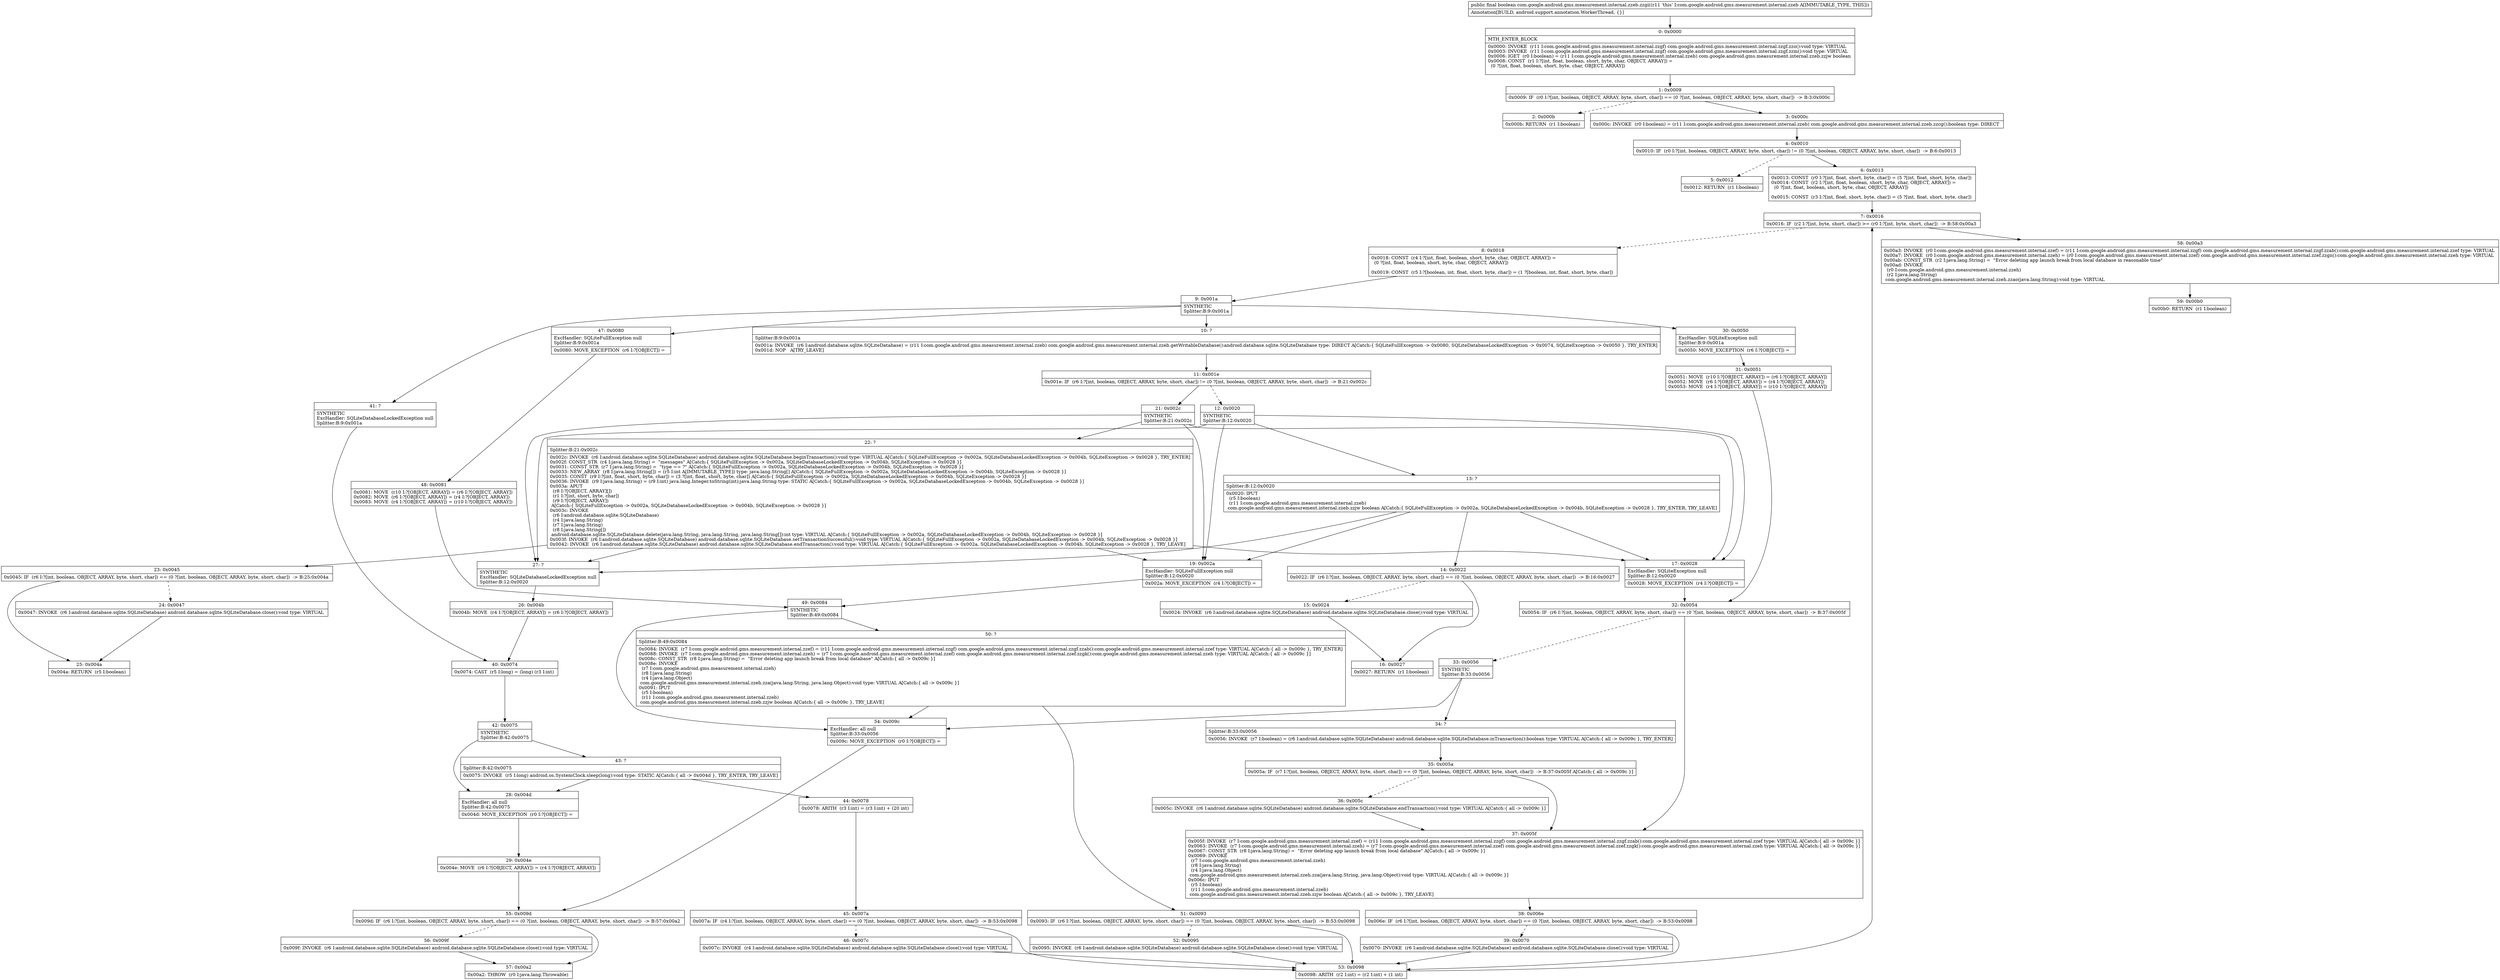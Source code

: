 digraph "CFG forcom.google.android.gms.measurement.internal.zzeb.zzgi()Z" {
Node_0 [shape=record,label="{0\:\ 0x0000|MTH_ENTER_BLOCK\l|0x0000: INVOKE  (r11 I:com.google.android.gms.measurement.internal.zzgf) com.google.android.gms.measurement.internal.zzgf.zzo():void type: VIRTUAL \l0x0003: INVOKE  (r11 I:com.google.android.gms.measurement.internal.zzgf) com.google.android.gms.measurement.internal.zzgf.zzm():void type: VIRTUAL \l0x0006: IGET  (r0 I:boolean) = (r11 I:com.google.android.gms.measurement.internal.zzeb) com.google.android.gms.measurement.internal.zzeb.zzjw boolean \l0x0008: CONST  (r1 I:?[int, float, boolean, short, byte, char, OBJECT, ARRAY]) = \l  (0 ?[int, float, boolean, short, byte, char, OBJECT, ARRAY])\l \l}"];
Node_1 [shape=record,label="{1\:\ 0x0009|0x0009: IF  (r0 I:?[int, boolean, OBJECT, ARRAY, byte, short, char]) == (0 ?[int, boolean, OBJECT, ARRAY, byte, short, char])  \-\> B:3:0x000c \l}"];
Node_2 [shape=record,label="{2\:\ 0x000b|0x000b: RETURN  (r1 I:boolean) \l}"];
Node_3 [shape=record,label="{3\:\ 0x000c|0x000c: INVOKE  (r0 I:boolean) = (r11 I:com.google.android.gms.measurement.internal.zzeb) com.google.android.gms.measurement.internal.zzeb.zzcg():boolean type: DIRECT \l}"];
Node_4 [shape=record,label="{4\:\ 0x0010|0x0010: IF  (r0 I:?[int, boolean, OBJECT, ARRAY, byte, short, char]) != (0 ?[int, boolean, OBJECT, ARRAY, byte, short, char])  \-\> B:6:0x0013 \l}"];
Node_5 [shape=record,label="{5\:\ 0x0012|0x0012: RETURN  (r1 I:boolean) \l}"];
Node_6 [shape=record,label="{6\:\ 0x0013|0x0013: CONST  (r0 I:?[int, float, short, byte, char]) = (5 ?[int, float, short, byte, char]) \l0x0014: CONST  (r2 I:?[int, float, boolean, short, byte, char, OBJECT, ARRAY]) = \l  (0 ?[int, float, boolean, short, byte, char, OBJECT, ARRAY])\l \l0x0015: CONST  (r3 I:?[int, float, short, byte, char]) = (5 ?[int, float, short, byte, char]) \l}"];
Node_7 [shape=record,label="{7\:\ 0x0016|0x0016: IF  (r2 I:?[int, byte, short, char]) \>= (r0 I:?[int, byte, short, char])  \-\> B:58:0x00a3 \l}"];
Node_8 [shape=record,label="{8\:\ 0x0018|0x0018: CONST  (r4 I:?[int, float, boolean, short, byte, char, OBJECT, ARRAY]) = \l  (0 ?[int, float, boolean, short, byte, char, OBJECT, ARRAY])\l \l0x0019: CONST  (r5 I:?[boolean, int, float, short, byte, char]) = (1 ?[boolean, int, float, short, byte, char]) \l}"];
Node_9 [shape=record,label="{9\:\ 0x001a|SYNTHETIC\lSplitter:B:9:0x001a\l}"];
Node_10 [shape=record,label="{10\:\ ?|Splitter:B:9:0x001a\l|0x001a: INVOKE  (r6 I:android.database.sqlite.SQLiteDatabase) = (r11 I:com.google.android.gms.measurement.internal.zzeb) com.google.android.gms.measurement.internal.zzeb.getWritableDatabase():android.database.sqlite.SQLiteDatabase type: DIRECT A[Catch:\{ SQLiteFullException \-\> 0x0080, SQLiteDatabaseLockedException \-\> 0x0074, SQLiteException \-\> 0x0050 \}, TRY_ENTER]\l0x001d: NOP   A[TRY_LEAVE]\l}"];
Node_11 [shape=record,label="{11\:\ 0x001e|0x001e: IF  (r6 I:?[int, boolean, OBJECT, ARRAY, byte, short, char]) != (0 ?[int, boolean, OBJECT, ARRAY, byte, short, char])  \-\> B:21:0x002c \l}"];
Node_12 [shape=record,label="{12\:\ 0x0020|SYNTHETIC\lSplitter:B:12:0x0020\l}"];
Node_13 [shape=record,label="{13\:\ ?|Splitter:B:12:0x0020\l|0x0020: IPUT  \l  (r5 I:boolean)\l  (r11 I:com.google.android.gms.measurement.internal.zzeb)\l com.google.android.gms.measurement.internal.zzeb.zzjw boolean A[Catch:\{ SQLiteFullException \-\> 0x002a, SQLiteDatabaseLockedException \-\> 0x004b, SQLiteException \-\> 0x0028 \}, TRY_ENTER, TRY_LEAVE]\l}"];
Node_14 [shape=record,label="{14\:\ 0x0022|0x0022: IF  (r6 I:?[int, boolean, OBJECT, ARRAY, byte, short, char]) == (0 ?[int, boolean, OBJECT, ARRAY, byte, short, char])  \-\> B:16:0x0027 \l}"];
Node_15 [shape=record,label="{15\:\ 0x0024|0x0024: INVOKE  (r6 I:android.database.sqlite.SQLiteDatabase) android.database.sqlite.SQLiteDatabase.close():void type: VIRTUAL \l}"];
Node_16 [shape=record,label="{16\:\ 0x0027|0x0027: RETURN  (r1 I:boolean) \l}"];
Node_17 [shape=record,label="{17\:\ 0x0028|ExcHandler: SQLiteException null\lSplitter:B:12:0x0020\l|0x0028: MOVE_EXCEPTION  (r4 I:?[OBJECT]) =  \l}"];
Node_19 [shape=record,label="{19\:\ 0x002a|ExcHandler: SQLiteFullException null\lSplitter:B:12:0x0020\l|0x002a: MOVE_EXCEPTION  (r4 I:?[OBJECT]) =  \l}"];
Node_21 [shape=record,label="{21\:\ 0x002c|SYNTHETIC\lSplitter:B:21:0x002c\l}"];
Node_22 [shape=record,label="{22\:\ ?|Splitter:B:21:0x002c\l|0x002c: INVOKE  (r6 I:android.database.sqlite.SQLiteDatabase) android.database.sqlite.SQLiteDatabase.beginTransaction():void type: VIRTUAL A[Catch:\{ SQLiteFullException \-\> 0x002a, SQLiteDatabaseLockedException \-\> 0x004b, SQLiteException \-\> 0x0028 \}, TRY_ENTER]\l0x002f: CONST_STR  (r4 I:java.lang.String) =  \"messages\" A[Catch:\{ SQLiteFullException \-\> 0x002a, SQLiteDatabaseLockedException \-\> 0x004b, SQLiteException \-\> 0x0028 \}]\l0x0031: CONST_STR  (r7 I:java.lang.String) =  \"type == ?\" A[Catch:\{ SQLiteFullException \-\> 0x002a, SQLiteDatabaseLockedException \-\> 0x004b, SQLiteException \-\> 0x0028 \}]\l0x0033: NEW_ARRAY  (r8 I:java.lang.String[]) = (r5 I:int A[IMMUTABLE_TYPE]) type: java.lang.String[] A[Catch:\{ SQLiteFullException \-\> 0x002a, SQLiteDatabaseLockedException \-\> 0x004b, SQLiteException \-\> 0x0028 \}]\l0x0035: CONST  (r9 I:?[int, float, short, byte, char]) = (3 ?[int, float, short, byte, char]) A[Catch:\{ SQLiteFullException \-\> 0x002a, SQLiteDatabaseLockedException \-\> 0x004b, SQLiteException \-\> 0x0028 \}]\l0x0036: INVOKE  (r9 I:java.lang.String) = (r9 I:int) java.lang.Integer.toString(int):java.lang.String type: STATIC A[Catch:\{ SQLiteFullException \-\> 0x002a, SQLiteDatabaseLockedException \-\> 0x004b, SQLiteException \-\> 0x0028 \}]\l0x003a: APUT  \l  (r8 I:?[OBJECT, ARRAY][])\l  (r1 I:?[int, short, byte, char])\l  (r9 I:?[OBJECT, ARRAY])\l A[Catch:\{ SQLiteFullException \-\> 0x002a, SQLiteDatabaseLockedException \-\> 0x004b, SQLiteException \-\> 0x0028 \}]\l0x003c: INVOKE  \l  (r6 I:android.database.sqlite.SQLiteDatabase)\l  (r4 I:java.lang.String)\l  (r7 I:java.lang.String)\l  (r8 I:java.lang.String[])\l android.database.sqlite.SQLiteDatabase.delete(java.lang.String, java.lang.String, java.lang.String[]):int type: VIRTUAL A[Catch:\{ SQLiteFullException \-\> 0x002a, SQLiteDatabaseLockedException \-\> 0x004b, SQLiteException \-\> 0x0028 \}]\l0x003f: INVOKE  (r6 I:android.database.sqlite.SQLiteDatabase) android.database.sqlite.SQLiteDatabase.setTransactionSuccessful():void type: VIRTUAL A[Catch:\{ SQLiteFullException \-\> 0x002a, SQLiteDatabaseLockedException \-\> 0x004b, SQLiteException \-\> 0x0028 \}]\l0x0042: INVOKE  (r6 I:android.database.sqlite.SQLiteDatabase) android.database.sqlite.SQLiteDatabase.endTransaction():void type: VIRTUAL A[Catch:\{ SQLiteFullException \-\> 0x002a, SQLiteDatabaseLockedException \-\> 0x004b, SQLiteException \-\> 0x0028 \}, TRY_LEAVE]\l}"];
Node_23 [shape=record,label="{23\:\ 0x0045|0x0045: IF  (r6 I:?[int, boolean, OBJECT, ARRAY, byte, short, char]) == (0 ?[int, boolean, OBJECT, ARRAY, byte, short, char])  \-\> B:25:0x004a \l}"];
Node_24 [shape=record,label="{24\:\ 0x0047|0x0047: INVOKE  (r6 I:android.database.sqlite.SQLiteDatabase) android.database.sqlite.SQLiteDatabase.close():void type: VIRTUAL \l}"];
Node_25 [shape=record,label="{25\:\ 0x004a|0x004a: RETURN  (r5 I:boolean) \l}"];
Node_26 [shape=record,label="{26\:\ 0x004b|0x004b: MOVE  (r4 I:?[OBJECT, ARRAY]) = (r6 I:?[OBJECT, ARRAY]) \l}"];
Node_27 [shape=record,label="{27\:\ ?|SYNTHETIC\lExcHandler: SQLiteDatabaseLockedException null\lSplitter:B:12:0x0020\l}"];
Node_28 [shape=record,label="{28\:\ 0x004d|ExcHandler: all null\lSplitter:B:42:0x0075\l|0x004d: MOVE_EXCEPTION  (r0 I:?[OBJECT]) =  \l}"];
Node_29 [shape=record,label="{29\:\ 0x004e|0x004e: MOVE  (r6 I:?[OBJECT, ARRAY]) = (r4 I:?[OBJECT, ARRAY]) \l}"];
Node_30 [shape=record,label="{30\:\ 0x0050|ExcHandler: SQLiteException null\lSplitter:B:9:0x001a\l|0x0050: MOVE_EXCEPTION  (r6 I:?[OBJECT]) =  \l}"];
Node_31 [shape=record,label="{31\:\ 0x0051|0x0051: MOVE  (r10 I:?[OBJECT, ARRAY]) = (r6 I:?[OBJECT, ARRAY]) \l0x0052: MOVE  (r6 I:?[OBJECT, ARRAY]) = (r4 I:?[OBJECT, ARRAY]) \l0x0053: MOVE  (r4 I:?[OBJECT, ARRAY]) = (r10 I:?[OBJECT, ARRAY]) \l}"];
Node_32 [shape=record,label="{32\:\ 0x0054|0x0054: IF  (r6 I:?[int, boolean, OBJECT, ARRAY, byte, short, char]) == (0 ?[int, boolean, OBJECT, ARRAY, byte, short, char])  \-\> B:37:0x005f \l}"];
Node_33 [shape=record,label="{33\:\ 0x0056|SYNTHETIC\lSplitter:B:33:0x0056\l}"];
Node_34 [shape=record,label="{34\:\ ?|Splitter:B:33:0x0056\l|0x0056: INVOKE  (r7 I:boolean) = (r6 I:android.database.sqlite.SQLiteDatabase) android.database.sqlite.SQLiteDatabase.inTransaction():boolean type: VIRTUAL A[Catch:\{ all \-\> 0x009c \}, TRY_ENTER]\l}"];
Node_35 [shape=record,label="{35\:\ 0x005a|0x005a: IF  (r7 I:?[int, boolean, OBJECT, ARRAY, byte, short, char]) == (0 ?[int, boolean, OBJECT, ARRAY, byte, short, char])  \-\> B:37:0x005f A[Catch:\{ all \-\> 0x009c \}]\l}"];
Node_36 [shape=record,label="{36\:\ 0x005c|0x005c: INVOKE  (r6 I:android.database.sqlite.SQLiteDatabase) android.database.sqlite.SQLiteDatabase.endTransaction():void type: VIRTUAL A[Catch:\{ all \-\> 0x009c \}]\l}"];
Node_37 [shape=record,label="{37\:\ 0x005f|0x005f: INVOKE  (r7 I:com.google.android.gms.measurement.internal.zzef) = (r11 I:com.google.android.gms.measurement.internal.zzgf) com.google.android.gms.measurement.internal.zzgf.zzab():com.google.android.gms.measurement.internal.zzef type: VIRTUAL A[Catch:\{ all \-\> 0x009c \}]\l0x0063: INVOKE  (r7 I:com.google.android.gms.measurement.internal.zzeh) = (r7 I:com.google.android.gms.measurement.internal.zzef) com.google.android.gms.measurement.internal.zzef.zzgk():com.google.android.gms.measurement.internal.zzeh type: VIRTUAL A[Catch:\{ all \-\> 0x009c \}]\l0x0067: CONST_STR  (r8 I:java.lang.String) =  \"Error deleting app launch break from local database\" A[Catch:\{ all \-\> 0x009c \}]\l0x0069: INVOKE  \l  (r7 I:com.google.android.gms.measurement.internal.zzeh)\l  (r8 I:java.lang.String)\l  (r4 I:java.lang.Object)\l com.google.android.gms.measurement.internal.zzeh.zza(java.lang.String, java.lang.Object):void type: VIRTUAL A[Catch:\{ all \-\> 0x009c \}]\l0x006c: IPUT  \l  (r5 I:boolean)\l  (r11 I:com.google.android.gms.measurement.internal.zzeb)\l com.google.android.gms.measurement.internal.zzeb.zzjw boolean A[Catch:\{ all \-\> 0x009c \}, TRY_LEAVE]\l}"];
Node_38 [shape=record,label="{38\:\ 0x006e|0x006e: IF  (r6 I:?[int, boolean, OBJECT, ARRAY, byte, short, char]) == (0 ?[int, boolean, OBJECT, ARRAY, byte, short, char])  \-\> B:53:0x0098 \l}"];
Node_39 [shape=record,label="{39\:\ 0x0070|0x0070: INVOKE  (r6 I:android.database.sqlite.SQLiteDatabase) android.database.sqlite.SQLiteDatabase.close():void type: VIRTUAL \l}"];
Node_40 [shape=record,label="{40\:\ 0x0074|0x0074: CAST  (r5 I:long) = (long) (r3 I:int) \l}"];
Node_41 [shape=record,label="{41\:\ ?|SYNTHETIC\lExcHandler: SQLiteDatabaseLockedException null\lSplitter:B:9:0x001a\l}"];
Node_42 [shape=record,label="{42\:\ 0x0075|SYNTHETIC\lSplitter:B:42:0x0075\l}"];
Node_43 [shape=record,label="{43\:\ ?|Splitter:B:42:0x0075\l|0x0075: INVOKE  (r5 I:long) android.os.SystemClock.sleep(long):void type: STATIC A[Catch:\{ all \-\> 0x004d \}, TRY_ENTER, TRY_LEAVE]\l}"];
Node_44 [shape=record,label="{44\:\ 0x0078|0x0078: ARITH  (r3 I:int) = (r3 I:int) + (20 int) \l}"];
Node_45 [shape=record,label="{45\:\ 0x007a|0x007a: IF  (r4 I:?[int, boolean, OBJECT, ARRAY, byte, short, char]) == (0 ?[int, boolean, OBJECT, ARRAY, byte, short, char])  \-\> B:53:0x0098 \l}"];
Node_46 [shape=record,label="{46\:\ 0x007c|0x007c: INVOKE  (r4 I:android.database.sqlite.SQLiteDatabase) android.database.sqlite.SQLiteDatabase.close():void type: VIRTUAL \l}"];
Node_47 [shape=record,label="{47\:\ 0x0080|ExcHandler: SQLiteFullException null\lSplitter:B:9:0x001a\l|0x0080: MOVE_EXCEPTION  (r6 I:?[OBJECT]) =  \l}"];
Node_48 [shape=record,label="{48\:\ 0x0081|0x0081: MOVE  (r10 I:?[OBJECT, ARRAY]) = (r6 I:?[OBJECT, ARRAY]) \l0x0082: MOVE  (r6 I:?[OBJECT, ARRAY]) = (r4 I:?[OBJECT, ARRAY]) \l0x0083: MOVE  (r4 I:?[OBJECT, ARRAY]) = (r10 I:?[OBJECT, ARRAY]) \l}"];
Node_49 [shape=record,label="{49\:\ 0x0084|SYNTHETIC\lSplitter:B:49:0x0084\l}"];
Node_50 [shape=record,label="{50\:\ ?|Splitter:B:49:0x0084\l|0x0084: INVOKE  (r7 I:com.google.android.gms.measurement.internal.zzef) = (r11 I:com.google.android.gms.measurement.internal.zzgf) com.google.android.gms.measurement.internal.zzgf.zzab():com.google.android.gms.measurement.internal.zzef type: VIRTUAL A[Catch:\{ all \-\> 0x009c \}, TRY_ENTER]\l0x0088: INVOKE  (r7 I:com.google.android.gms.measurement.internal.zzeh) = (r7 I:com.google.android.gms.measurement.internal.zzef) com.google.android.gms.measurement.internal.zzef.zzgk():com.google.android.gms.measurement.internal.zzeh type: VIRTUAL A[Catch:\{ all \-\> 0x009c \}]\l0x008c: CONST_STR  (r8 I:java.lang.String) =  \"Error deleting app launch break from local database\" A[Catch:\{ all \-\> 0x009c \}]\l0x008e: INVOKE  \l  (r7 I:com.google.android.gms.measurement.internal.zzeh)\l  (r8 I:java.lang.String)\l  (r4 I:java.lang.Object)\l com.google.android.gms.measurement.internal.zzeh.zza(java.lang.String, java.lang.Object):void type: VIRTUAL A[Catch:\{ all \-\> 0x009c \}]\l0x0091: IPUT  \l  (r5 I:boolean)\l  (r11 I:com.google.android.gms.measurement.internal.zzeb)\l com.google.android.gms.measurement.internal.zzeb.zzjw boolean A[Catch:\{ all \-\> 0x009c \}, TRY_LEAVE]\l}"];
Node_51 [shape=record,label="{51\:\ 0x0093|0x0093: IF  (r6 I:?[int, boolean, OBJECT, ARRAY, byte, short, char]) == (0 ?[int, boolean, OBJECT, ARRAY, byte, short, char])  \-\> B:53:0x0098 \l}"];
Node_52 [shape=record,label="{52\:\ 0x0095|0x0095: INVOKE  (r6 I:android.database.sqlite.SQLiteDatabase) android.database.sqlite.SQLiteDatabase.close():void type: VIRTUAL \l}"];
Node_53 [shape=record,label="{53\:\ 0x0098|0x0098: ARITH  (r2 I:int) = (r2 I:int) + (1 int) \l}"];
Node_54 [shape=record,label="{54\:\ 0x009c|ExcHandler: all null\lSplitter:B:33:0x0056\l|0x009c: MOVE_EXCEPTION  (r0 I:?[OBJECT]) =  \l}"];
Node_55 [shape=record,label="{55\:\ 0x009d|0x009d: IF  (r6 I:?[int, boolean, OBJECT, ARRAY, byte, short, char]) == (0 ?[int, boolean, OBJECT, ARRAY, byte, short, char])  \-\> B:57:0x00a2 \l}"];
Node_56 [shape=record,label="{56\:\ 0x009f|0x009f: INVOKE  (r6 I:android.database.sqlite.SQLiteDatabase) android.database.sqlite.SQLiteDatabase.close():void type: VIRTUAL \l}"];
Node_57 [shape=record,label="{57\:\ 0x00a2|0x00a2: THROW  (r0 I:java.lang.Throwable) \l}"];
Node_58 [shape=record,label="{58\:\ 0x00a3|0x00a3: INVOKE  (r0 I:com.google.android.gms.measurement.internal.zzef) = (r11 I:com.google.android.gms.measurement.internal.zzgf) com.google.android.gms.measurement.internal.zzgf.zzab():com.google.android.gms.measurement.internal.zzef type: VIRTUAL \l0x00a7: INVOKE  (r0 I:com.google.android.gms.measurement.internal.zzeh) = (r0 I:com.google.android.gms.measurement.internal.zzef) com.google.android.gms.measurement.internal.zzef.zzgn():com.google.android.gms.measurement.internal.zzeh type: VIRTUAL \l0x00ab: CONST_STR  (r2 I:java.lang.String) =  \"Error deleting app launch break from local database in reasonable time\" \l0x00ad: INVOKE  \l  (r0 I:com.google.android.gms.measurement.internal.zzeh)\l  (r2 I:java.lang.String)\l com.google.android.gms.measurement.internal.zzeh.zzao(java.lang.String):void type: VIRTUAL \l}"];
Node_59 [shape=record,label="{59\:\ 0x00b0|0x00b0: RETURN  (r1 I:boolean) \l}"];
MethodNode[shape=record,label="{public final boolean com.google.android.gms.measurement.internal.zzeb.zzgi((r11 'this' I:com.google.android.gms.measurement.internal.zzeb A[IMMUTABLE_TYPE, THIS]))  | Annotation[BUILD, android.support.annotation.WorkerThread, \{\}]\l}"];
MethodNode -> Node_0;
Node_0 -> Node_1;
Node_1 -> Node_2[style=dashed];
Node_1 -> Node_3;
Node_3 -> Node_4;
Node_4 -> Node_5[style=dashed];
Node_4 -> Node_6;
Node_6 -> Node_7;
Node_7 -> Node_8[style=dashed];
Node_7 -> Node_58;
Node_8 -> Node_9;
Node_9 -> Node_10;
Node_9 -> Node_47;
Node_9 -> Node_41;
Node_9 -> Node_30;
Node_10 -> Node_11;
Node_11 -> Node_12[style=dashed];
Node_11 -> Node_21;
Node_12 -> Node_13;
Node_12 -> Node_19;
Node_12 -> Node_27;
Node_12 -> Node_17;
Node_13 -> Node_14;
Node_13 -> Node_19;
Node_13 -> Node_27;
Node_13 -> Node_17;
Node_14 -> Node_15[style=dashed];
Node_14 -> Node_16;
Node_15 -> Node_16;
Node_17 -> Node_32;
Node_19 -> Node_49;
Node_21 -> Node_22;
Node_21 -> Node_19;
Node_21 -> Node_27;
Node_21 -> Node_17;
Node_22 -> Node_23;
Node_22 -> Node_19;
Node_22 -> Node_27;
Node_22 -> Node_17;
Node_23 -> Node_24[style=dashed];
Node_23 -> Node_25;
Node_24 -> Node_25;
Node_26 -> Node_40;
Node_27 -> Node_26;
Node_28 -> Node_29;
Node_29 -> Node_55;
Node_30 -> Node_31;
Node_31 -> Node_32;
Node_32 -> Node_33[style=dashed];
Node_32 -> Node_37;
Node_33 -> Node_34;
Node_33 -> Node_54;
Node_34 -> Node_35;
Node_35 -> Node_36[style=dashed];
Node_35 -> Node_37;
Node_36 -> Node_37;
Node_37 -> Node_38;
Node_38 -> Node_39[style=dashed];
Node_38 -> Node_53;
Node_39 -> Node_53;
Node_40 -> Node_42;
Node_41 -> Node_40;
Node_42 -> Node_43;
Node_42 -> Node_28;
Node_43 -> Node_44;
Node_43 -> Node_28;
Node_44 -> Node_45;
Node_45 -> Node_46[style=dashed];
Node_45 -> Node_53;
Node_46 -> Node_53;
Node_47 -> Node_48;
Node_48 -> Node_49;
Node_49 -> Node_50;
Node_49 -> Node_54;
Node_50 -> Node_51;
Node_50 -> Node_54;
Node_51 -> Node_52[style=dashed];
Node_51 -> Node_53;
Node_52 -> Node_53;
Node_53 -> Node_7;
Node_54 -> Node_55;
Node_55 -> Node_56[style=dashed];
Node_55 -> Node_57;
Node_56 -> Node_57;
Node_58 -> Node_59;
}

